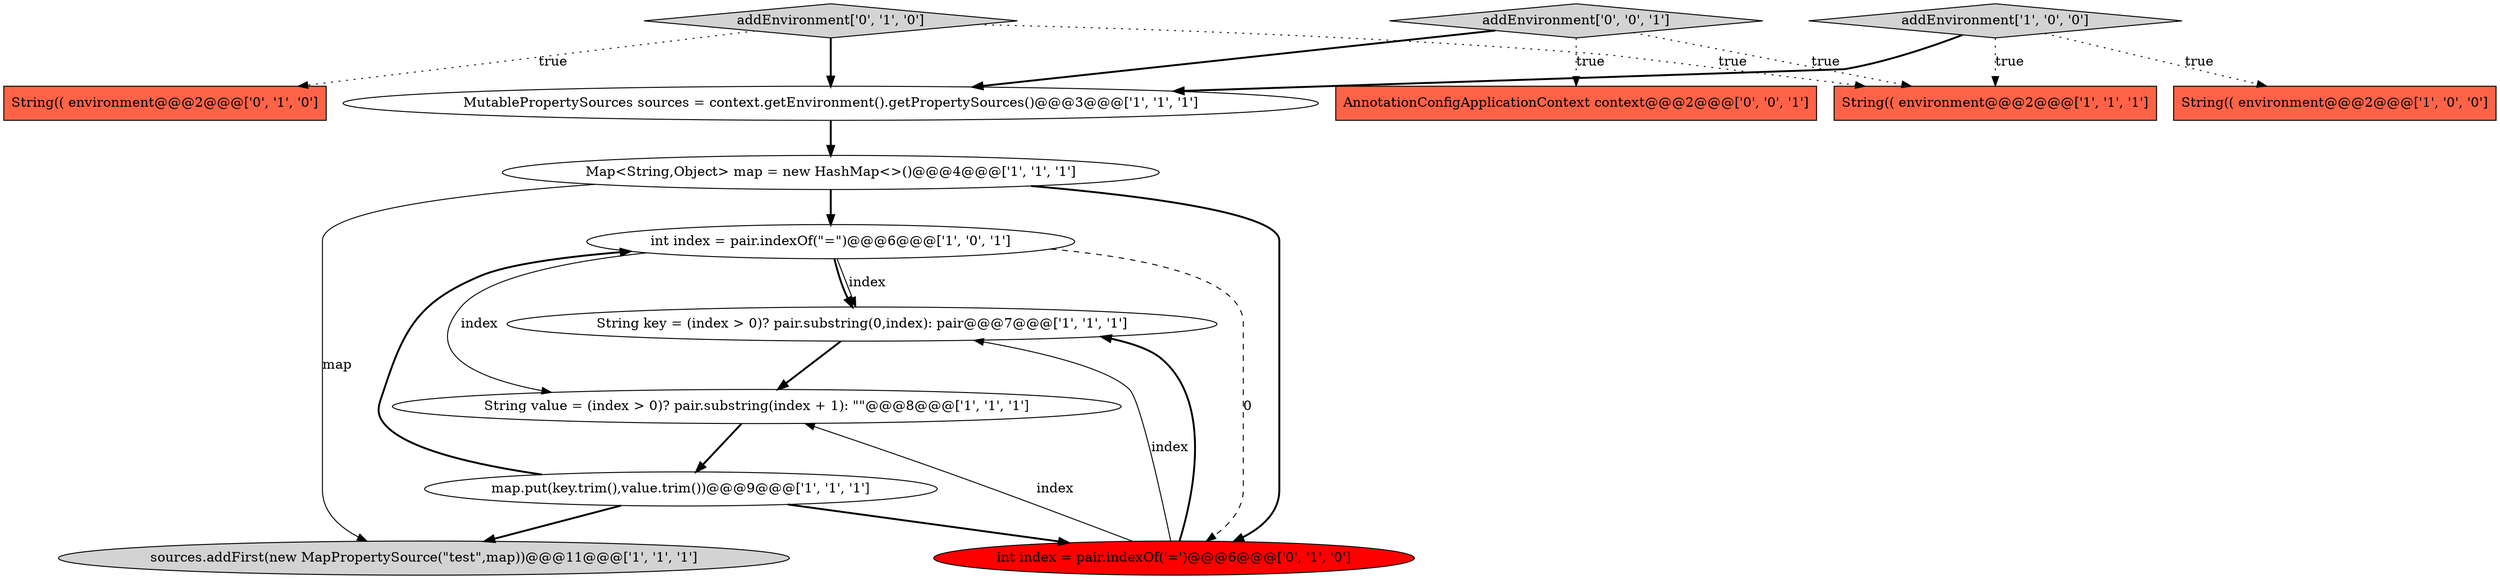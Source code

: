 digraph {
10 [style = filled, label = "String(( environment@@@2@@@['0', '1', '0']", fillcolor = tomato, shape = box image = "AAA0AAABBB2BBB"];
7 [style = filled, label = "String key = (index > 0)? pair.substring(0,index): pair@@@7@@@['1', '1', '1']", fillcolor = white, shape = ellipse image = "AAA0AAABBB1BBB"];
13 [style = filled, label = "AnnotationConfigApplicationContext context@@@2@@@['0', '0', '1']", fillcolor = tomato, shape = box image = "AAA0AAABBB3BBB"];
6 [style = filled, label = "Map<String,Object> map = new HashMap<>()@@@4@@@['1', '1', '1']", fillcolor = white, shape = ellipse image = "AAA0AAABBB1BBB"];
3 [style = filled, label = "String value = (index > 0)? pair.substring(index + 1): \"\"@@@8@@@['1', '1', '1']", fillcolor = white, shape = ellipse image = "AAA0AAABBB1BBB"];
5 [style = filled, label = "MutablePropertySources sources = context.getEnvironment().getPropertySources()@@@3@@@['1', '1', '1']", fillcolor = white, shape = ellipse image = "AAA0AAABBB1BBB"];
1 [style = filled, label = "int index = pair.indexOf(\"=\")@@@6@@@['1', '0', '1']", fillcolor = white, shape = ellipse image = "AAA0AAABBB1BBB"];
14 [style = filled, label = "addEnvironment['0', '0', '1']", fillcolor = lightgray, shape = diamond image = "AAA0AAABBB3BBB"];
0 [style = filled, label = "String(( environment@@@2@@@['1', '0', '0']", fillcolor = tomato, shape = box image = "AAA0AAABBB1BBB"];
8 [style = filled, label = "sources.addFirst(new MapPropertySource(\"test\",map))@@@11@@@['1', '1', '1']", fillcolor = lightgray, shape = ellipse image = "AAA0AAABBB1BBB"];
4 [style = filled, label = "String(( environment@@@2@@@['1', '1', '1']", fillcolor = tomato, shape = box image = "AAA0AAABBB1BBB"];
12 [style = filled, label = "int index = pair.indexOf('=')@@@6@@@['0', '1', '0']", fillcolor = red, shape = ellipse image = "AAA1AAABBB2BBB"];
9 [style = filled, label = "addEnvironment['1', '0', '0']", fillcolor = lightgray, shape = diamond image = "AAA0AAABBB1BBB"];
11 [style = filled, label = "addEnvironment['0', '1', '0']", fillcolor = lightgray, shape = diamond image = "AAA0AAABBB2BBB"];
2 [style = filled, label = "map.put(key.trim(),value.trim())@@@9@@@['1', '1', '1']", fillcolor = white, shape = ellipse image = "AAA0AAABBB1BBB"];
6->8 [style = solid, label="map"];
9->0 [style = dotted, label="true"];
2->1 [style = bold, label=""];
11->10 [style = dotted, label="true"];
11->4 [style = dotted, label="true"];
1->7 [style = bold, label=""];
12->7 [style = bold, label=""];
7->3 [style = bold, label=""];
2->12 [style = bold, label=""];
14->13 [style = dotted, label="true"];
12->7 [style = solid, label="index"];
6->1 [style = bold, label=""];
1->7 [style = solid, label="index"];
11->5 [style = bold, label=""];
1->3 [style = solid, label="index"];
1->12 [style = dashed, label="0"];
5->6 [style = bold, label=""];
3->2 [style = bold, label=""];
9->5 [style = bold, label=""];
9->4 [style = dotted, label="true"];
12->3 [style = solid, label="index"];
14->4 [style = dotted, label="true"];
2->8 [style = bold, label=""];
14->5 [style = bold, label=""];
6->12 [style = bold, label=""];
}
